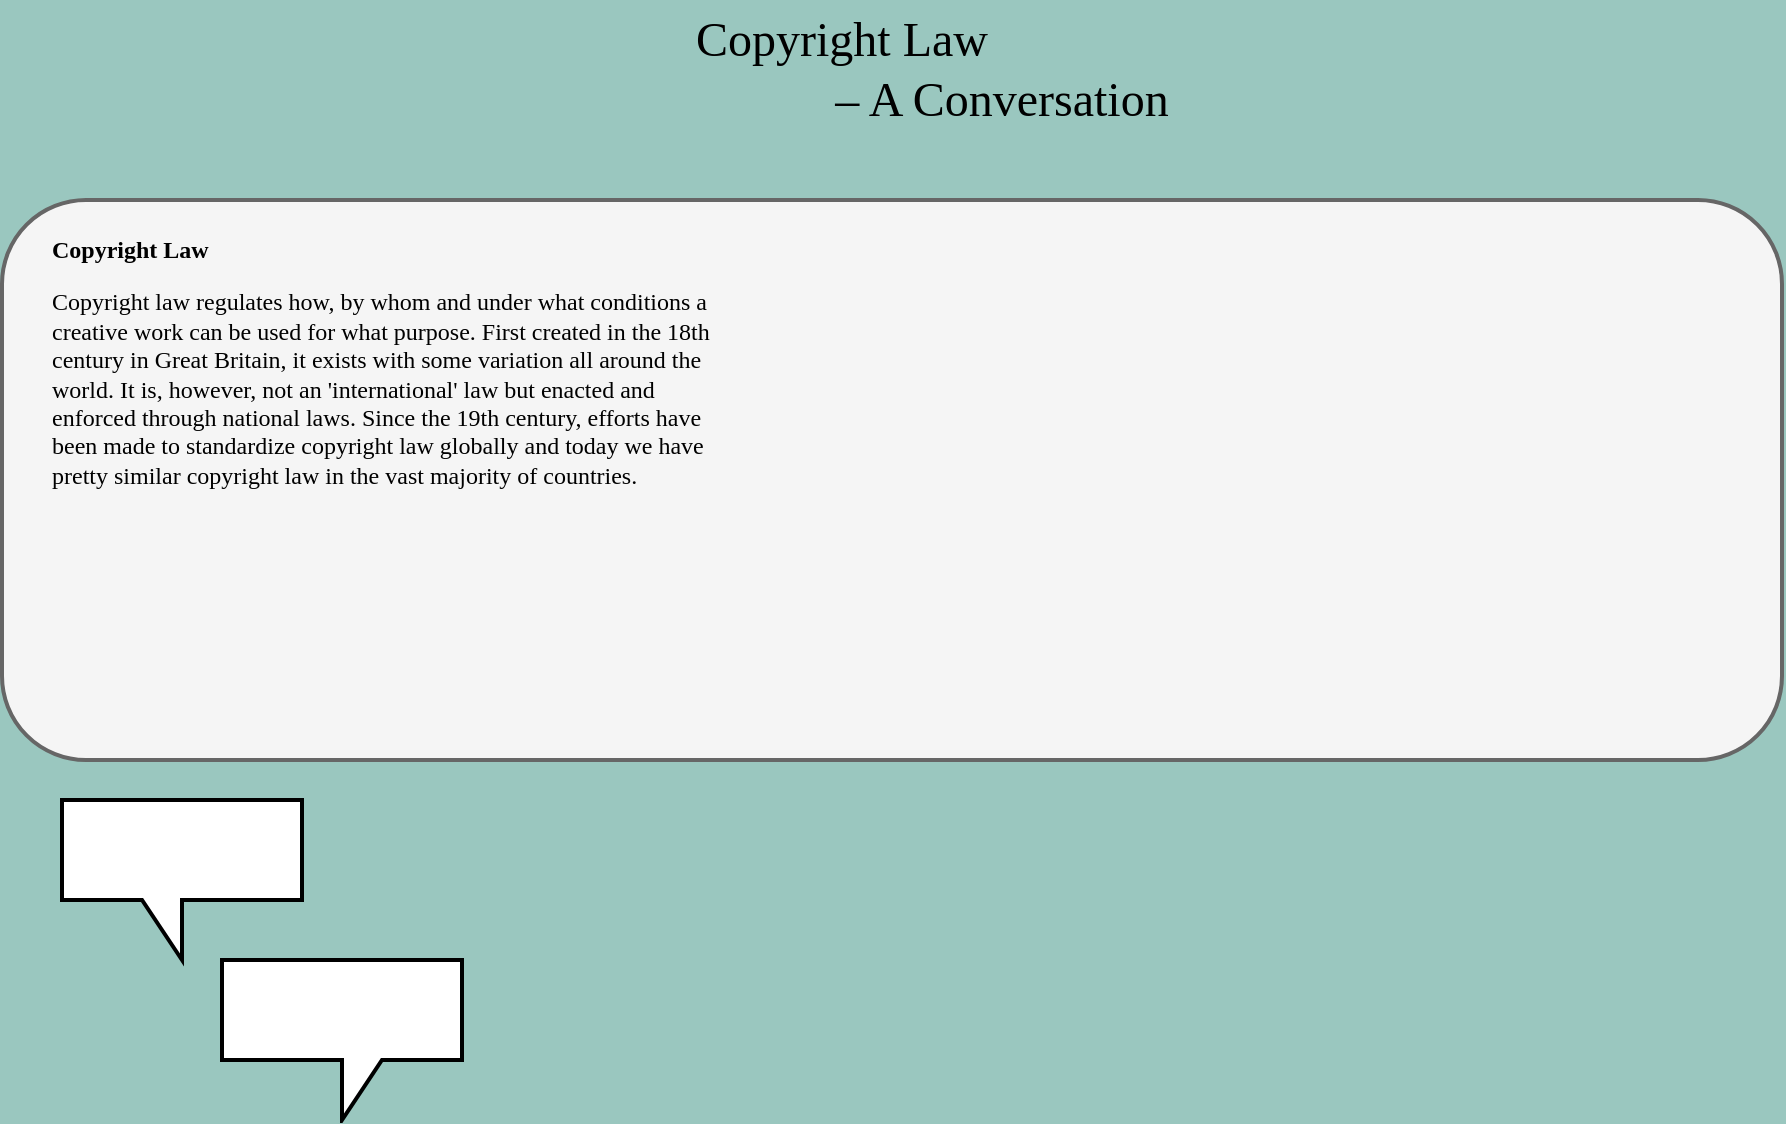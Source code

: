 <mxfile version="12.6.2" type="github">
  <diagram name="Page-1" id="ad52d381-51e7-2e0d-a935-2d0ddd2fd229">
    <mxGraphModel dx="983" dy="1450" grid="1" gridSize="10" guides="1" tooltips="1" connect="1" arrows="1" fold="1" page="1" pageScale="1" pageWidth="1169" pageHeight="827" background="#9AC7BF" math="0" shadow="0">
      <root>
        <mxCell id="0"/>
        <mxCell id="1" parent="0"/>
        <mxCell id="lcUeHcnI_oaIsX3chBQn-16" value="" style="rounded=1;whiteSpace=wrap;html=1;strokeWidth=2;fontFamily=Verdana;fontSize=24;fillColor=#f5f5f5;strokeColor=#666666;fontColor=#333333;" vertex="1" parent="1">
          <mxGeometry x="40" y="-40" width="890" height="280" as="geometry"/>
        </mxCell>
        <mxCell id="lcUeHcnI_oaIsX3chBQn-12" value="" style="shape=callout;whiteSpace=wrap;html=1;perimeter=calloutPerimeter;strokeWidth=2;fontFamily=Verdana;" vertex="1" parent="1">
          <mxGeometry x="150" y="340" width="120" height="80" as="geometry"/>
        </mxCell>
        <mxCell id="lcUeHcnI_oaIsX3chBQn-13" value="" style="shape=callout;whiteSpace=wrap;html=1;perimeter=calloutPerimeter;strokeWidth=2;fontFamily=Verdana;flipV=0;flipH=1;" vertex="1" parent="1">
          <mxGeometry x="70" y="260" width="120" height="80" as="geometry"/>
        </mxCell>
        <mxCell id="lcUeHcnI_oaIsX3chBQn-14" value="Copyright Law" style="text;html=1;strokeColor=none;fillColor=none;align=center;verticalAlign=middle;whiteSpace=wrap;rounded=0;fontFamily=Verdana;fontSize=24;" vertex="1" parent="1">
          <mxGeometry x="360" y="-140" width="200" height="40" as="geometry"/>
        </mxCell>
        <mxCell id="lcUeHcnI_oaIsX3chBQn-15" value="– A Conversation" style="text;html=1;strokeColor=none;fillColor=none;align=center;verticalAlign=middle;whiteSpace=wrap;rounded=0;fontFamily=Verdana;fontSize=24;" vertex="1" parent="1">
          <mxGeometry x="430" y="-100" width="220" height="20" as="geometry"/>
        </mxCell>
        <mxCell id="lcUeHcnI_oaIsX3chBQn-17" value="&lt;h1 style=&quot;font-size: 12px&quot;&gt;Copyright Law&lt;/h1&gt;&lt;p style=&quot;font-size: 12px&quot;&gt;Copyright law regulates how, by whom and under what conditions a creative work can be used for what purpose. First created in the 18th century in Great Britain, it exists with some variation all around the world. It is, however, not an &#39;international&#39; law but enacted and enforced through national laws. Since the 19th century, efforts have been made to standardize copyright law globally and today we have pretty similar copyright law in the vast majority of countries.&lt;/p&gt;" style="text;html=1;strokeColor=none;fillColor=none;spacing=5;spacingTop=-20;whiteSpace=wrap;overflow=hidden;rounded=0;fontFamily=Verdana;fontSize=12;" vertex="1" parent="1">
          <mxGeometry x="60" y="-20" width="340" height="240" as="geometry"/>
        </mxCell>
      </root>
    </mxGraphModel>
  </diagram>
</mxfile>
